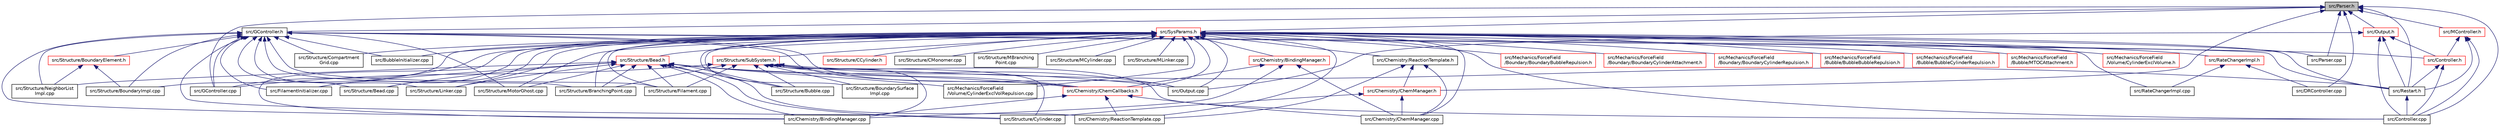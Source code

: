 digraph "src/Parser.h"
{
 // INTERACTIVE_SVG=YES
  edge [fontname="Helvetica",fontsize="10",labelfontname="Helvetica",labelfontsize="10"];
  node [fontname="Helvetica",fontsize="10",shape=record];
  Node16 [label="src/Parser.h",height=0.2,width=0.4,color="black", fillcolor="grey75", style="filled", fontcolor="black"];
  Node16 -> Node17 [dir="back",color="midnightblue",fontsize="10",style="solid",fontname="Helvetica"];
  Node17 [label="src/GController.h",height=0.2,width=0.4,color="black", fillcolor="white", style="filled",URL="$GController_8h.html"];
  Node17 -> Node18 [dir="back",color="midnightblue",fontsize="10",style="solid",fontname="Helvetica"];
  Node18 [label="src/BubbleInitializer.cpp",height=0.2,width=0.4,color="black", fillcolor="white", style="filled",URL="$BubbleInitializer_8cpp.html"];
  Node17 -> Node19 [dir="back",color="midnightblue",fontsize="10",style="solid",fontname="Helvetica"];
  Node19 [label="src/Chemistry/ChemCallbacks.h",height=0.2,width=0.4,color="red", fillcolor="white", style="filled",URL="$ChemCallbacks_8h.html"];
  Node19 -> Node20 [dir="back",color="midnightblue",fontsize="10",style="solid",fontname="Helvetica"];
  Node20 [label="src/Chemistry/BindingManager.cpp",height=0.2,width=0.4,color="black", fillcolor="white", style="filled",URL="$BindingManager_8cpp.html"];
  Node19 -> Node21 [dir="back",color="midnightblue",fontsize="10",style="solid",fontname="Helvetica"];
  Node21 [label="src/Chemistry/ChemManager.cpp",height=0.2,width=0.4,color="black", fillcolor="white", style="filled",URL="$ChemManager_8cpp.html"];
  Node19 -> Node22 [dir="back",color="midnightblue",fontsize="10",style="solid",fontname="Helvetica"];
  Node22 [label="src/Chemistry/ReactionTemplate.cpp",height=0.2,width=0.4,color="black", fillcolor="white", style="filled",URL="$ReactionTemplate_8cpp.html"];
  Node17 -> Node20 [dir="back",color="midnightblue",fontsize="10",style="solid",fontname="Helvetica"];
  Node17 -> Node26 [dir="back",color="midnightblue",fontsize="10",style="solid",fontname="Helvetica"];
  Node26 [label="src/Controller.h",height=0.2,width=0.4,color="red", fillcolor="white", style="filled",URL="$Controller_8h.html"];
  Node26 -> Node27 [dir="back",color="midnightblue",fontsize="10",style="solid",fontname="Helvetica"];
  Node27 [label="src/Controller.cpp",height=0.2,width=0.4,color="black", fillcolor="white", style="filled",URL="$Controller_8cpp.html"];
  Node26 -> Node28 [dir="back",color="midnightblue",fontsize="10",style="solid",fontname="Helvetica"];
  Node28 [label="src/Restart.h",height=0.2,width=0.4,color="black", fillcolor="white", style="filled",URL="$Restart_8h.html"];
  Node28 -> Node27 [dir="back",color="midnightblue",fontsize="10",style="solid",fontname="Helvetica"];
  Node17 -> Node28 [dir="back",color="midnightblue",fontsize="10",style="solid",fontname="Helvetica"];
  Node17 -> Node30 [dir="back",color="midnightblue",fontsize="10",style="solid",fontname="Helvetica"];
  Node30 [label="src/FilamentInitializer.cpp",height=0.2,width=0.4,color="black", fillcolor="white", style="filled",URL="$FilamentInitializer_8cpp.html"];
  Node17 -> Node31 [dir="back",color="midnightblue",fontsize="10",style="solid",fontname="Helvetica"];
  Node31 [label="src/GController.cpp",height=0.2,width=0.4,color="black", fillcolor="white", style="filled",URL="$GController_8cpp.html"];
  Node17 -> Node32 [dir="back",color="midnightblue",fontsize="10",style="solid",fontname="Helvetica"];
  Node32 [label="src/Output.cpp",height=0.2,width=0.4,color="black", fillcolor="white", style="filled",URL="$Output_8cpp.html"];
  Node17 -> Node33 [dir="back",color="midnightblue",fontsize="10",style="solid",fontname="Helvetica"];
  Node33 [label="src/Structure/Bead.cpp",height=0.2,width=0.4,color="black", fillcolor="white", style="filled",URL="$Bead_8cpp.html"];
  Node17 -> Node34 [dir="back",color="midnightblue",fontsize="10",style="solid",fontname="Helvetica"];
  Node34 [label="src/Structure/BoundaryElement.h",height=0.2,width=0.4,color="red", fillcolor="white", style="filled",URL="$BoundaryElement_8h.html"];
  Node34 -> Node42 [dir="back",color="midnightblue",fontsize="10",style="solid",fontname="Helvetica"];
  Node42 [label="src/Structure/BoundaryImpl.cpp",height=0.2,width=0.4,color="black", fillcolor="white", style="filled",URL="$BoundaryImpl_8cpp.html"];
  Node34 -> Node48 [dir="back",color="midnightblue",fontsize="10",style="solid",fontname="Helvetica"];
  Node48 [label="src/Structure/NeighborList\lImpl.cpp",height=0.2,width=0.4,color="black", fillcolor="white", style="filled",URL="$NeighborListImpl_8cpp.html"];
  Node17 -> Node42 [dir="back",color="midnightblue",fontsize="10",style="solid",fontname="Helvetica"];
  Node17 -> Node50 [dir="back",color="midnightblue",fontsize="10",style="solid",fontname="Helvetica"];
  Node50 [label="src/Structure/BranchingPoint.cpp",height=0.2,width=0.4,color="black", fillcolor="white", style="filled",URL="$BranchingPoint_8cpp.html"];
  Node17 -> Node51 [dir="back",color="midnightblue",fontsize="10",style="solid",fontname="Helvetica"];
  Node51 [label="src/Structure/Compartment\lGrid.cpp",height=0.2,width=0.4,color="black", fillcolor="white", style="filled",URL="$CompartmentGrid_8cpp.html"];
  Node17 -> Node52 [dir="back",color="midnightblue",fontsize="10",style="solid",fontname="Helvetica"];
  Node52 [label="src/Structure/Cylinder.cpp",height=0.2,width=0.4,color="black", fillcolor="white", style="filled",URL="$Cylinder_8cpp.html"];
  Node17 -> Node53 [dir="back",color="midnightblue",fontsize="10",style="solid",fontname="Helvetica"];
  Node53 [label="src/Structure/Filament.cpp",height=0.2,width=0.4,color="black", fillcolor="white", style="filled",URL="$Filament_8cpp.html"];
  Node17 -> Node54 [dir="back",color="midnightblue",fontsize="10",style="solid",fontname="Helvetica"];
  Node54 [label="src/Structure/Linker.cpp",height=0.2,width=0.4,color="black", fillcolor="white", style="filled",URL="$Linker_8cpp.html"];
  Node17 -> Node55 [dir="back",color="midnightblue",fontsize="10",style="solid",fontname="Helvetica"];
  Node55 [label="src/Structure/MotorGhost.cpp",height=0.2,width=0.4,color="black", fillcolor="white", style="filled",URL="$MotorGhost_8cpp.html"];
  Node17 -> Node48 [dir="back",color="midnightblue",fontsize="10",style="solid",fontname="Helvetica"];
  Node16 -> Node56 [dir="back",color="midnightblue",fontsize="10",style="solid",fontname="Helvetica"];
  Node56 [label="src/SysParams.h",height=0.2,width=0.4,color="red", fillcolor="white", style="filled",URL="$SysParams_8h.html"];
  Node56 -> Node18 [dir="back",color="midnightblue",fontsize="10",style="solid",fontname="Helvetica"];
  Node56 -> Node57 [dir="back",color="midnightblue",fontsize="10",style="solid",fontname="Helvetica"];
  Node57 [label="src/Chemistry/BindingManager.h",height=0.2,width=0.4,color="red", fillcolor="white", style="filled",URL="$BindingManager_8h.html"];
  Node57 -> Node20 [dir="back",color="midnightblue",fontsize="10",style="solid",fontname="Helvetica"];
  Node57 -> Node19 [dir="back",color="midnightblue",fontsize="10",style="solid",fontname="Helvetica"];
  Node57 -> Node21 [dir="back",color="midnightblue",fontsize="10",style="solid",fontname="Helvetica"];
  Node56 -> Node19 [dir="back",color="midnightblue",fontsize="10",style="solid",fontname="Helvetica"];
  Node56 -> Node20 [dir="back",color="midnightblue",fontsize="10",style="solid",fontname="Helvetica"];
  Node56 -> Node85 [dir="back",color="midnightblue",fontsize="10",style="solid",fontname="Helvetica"];
  Node85 [label="src/Chemistry/ReactionTemplate.h",height=0.2,width=0.4,color="black", fillcolor="white", style="filled",URL="$ReactionTemplate_8h.html"];
  Node85 -> Node86 [dir="back",color="midnightblue",fontsize="10",style="solid",fontname="Helvetica"];
  Node86 [label="src/Chemistry/ChemManager.h",height=0.2,width=0.4,color="red", fillcolor="white", style="filled",URL="$ChemManager_8h.html"];
  Node86 -> Node21 [dir="back",color="midnightblue",fontsize="10",style="solid",fontname="Helvetica"];
  Node86 -> Node52 [dir="back",color="midnightblue",fontsize="10",style="solid",fontname="Helvetica"];
  Node85 -> Node21 [dir="back",color="midnightblue",fontsize="10",style="solid",fontname="Helvetica"];
  Node85 -> Node22 [dir="back",color="midnightblue",fontsize="10",style="solid",fontname="Helvetica"];
  Node56 -> Node21 [dir="back",color="midnightblue",fontsize="10",style="solid",fontname="Helvetica"];
  Node56 -> Node22 [dir="back",color="midnightblue",fontsize="10",style="solid",fontname="Helvetica"];
  Node56 -> Node27 [dir="back",color="midnightblue",fontsize="10",style="solid",fontname="Helvetica"];
  Node56 -> Node28 [dir="back",color="midnightblue",fontsize="10",style="solid",fontname="Helvetica"];
  Node56 -> Node87 [dir="back",color="midnightblue",fontsize="10",style="solid",fontname="Helvetica"];
  Node87 [label="src/RateChangerImpl.h",height=0.2,width=0.4,color="red", fillcolor="white", style="filled",URL="$RateChangerImpl_8h.html"];
  Node87 -> Node71 [dir="back",color="midnightblue",fontsize="10",style="solid",fontname="Helvetica"];
  Node71 [label="src/DRController.cpp",height=0.2,width=0.4,color="black", fillcolor="white", style="filled",URL="$DRController_8cpp.html"];
  Node87 -> Node88 [dir="back",color="midnightblue",fontsize="10",style="solid",fontname="Helvetica"];
  Node88 [label="src/RateChangerImpl.cpp",height=0.2,width=0.4,color="black", fillcolor="white", style="filled",URL="$RateChangerImpl_8cpp.html"];
  Node56 -> Node30 [dir="back",color="midnightblue",fontsize="10",style="solid",fontname="Helvetica"];
  Node56 -> Node31 [dir="back",color="midnightblue",fontsize="10",style="solid",fontname="Helvetica"];
  Node56 -> Node93 [dir="back",color="midnightblue",fontsize="10",style="solid",fontname="Helvetica"];
  Node93 [label="src/Mechanics/ForceField\l/Boundary/BoundaryBubbleRepulsion.h",height=0.2,width=0.4,color="red", fillcolor="white", style="filled",URL="$BoundaryBubbleRepulsion_8h.html"];
  Node56 -> Node94 [dir="back",color="midnightblue",fontsize="10",style="solid",fontname="Helvetica"];
  Node94 [label="src/Mechanics/ForceField\l/Boundary/BoundaryCylinderAttachment.h",height=0.2,width=0.4,color="red", fillcolor="white", style="filled",URL="$BoundaryCylinderAttachment_8h.html"];
  Node56 -> Node95 [dir="back",color="midnightblue",fontsize="10",style="solid",fontname="Helvetica"];
  Node95 [label="src/Mechanics/ForceField\l/Boundary/BoundaryCylinderRepulsion.h",height=0.2,width=0.4,color="red", fillcolor="white", style="filled",URL="$BoundaryCylinderRepulsion_8h.html"];
  Node56 -> Node96 [dir="back",color="midnightblue",fontsize="10",style="solid",fontname="Helvetica"];
  Node96 [label="src/Mechanics/ForceField\l/Bubble/BubbleBubbleRepulsion.h",height=0.2,width=0.4,color="red", fillcolor="white", style="filled",URL="$BubbleBubbleRepulsion_8h.html"];
  Node56 -> Node99 [dir="back",color="midnightblue",fontsize="10",style="solid",fontname="Helvetica"];
  Node99 [label="src/Mechanics/ForceField\l/Bubble/BubbleCylinderRepulsion.h",height=0.2,width=0.4,color="red", fillcolor="white", style="filled",URL="$BubbleCylinderRepulsion_8h.html"];
  Node56 -> Node100 [dir="back",color="midnightblue",fontsize="10",style="solid",fontname="Helvetica"];
  Node100 [label="src/Mechanics/ForceField\l/Bubble/MTOCAttachment.h",height=0.2,width=0.4,color="red", fillcolor="white", style="filled",URL="$MTOCAttachment_8h.html"];
  Node56 -> Node101 [dir="back",color="midnightblue",fontsize="10",style="solid",fontname="Helvetica"];
  Node101 [label="src/Mechanics/ForceField\l/Volume/CylinderExclVolRepulsion.cpp",height=0.2,width=0.4,color="black", fillcolor="white", style="filled",URL="$CylinderExclVolRepulsion_8cpp.html"];
  Node56 -> Node102 [dir="back",color="midnightblue",fontsize="10",style="solid",fontname="Helvetica"];
  Node102 [label="src/Mechanics/ForceField\l/Volume/CylinderExclVolume.h",height=0.2,width=0.4,color="red", fillcolor="white", style="filled",URL="$CylinderExclVolume_8h.html"];
  Node56 -> Node32 [dir="back",color="midnightblue",fontsize="10",style="solid",fontname="Helvetica"];
  Node56 -> Node103 [dir="back",color="midnightblue",fontsize="10",style="solid",fontname="Helvetica"];
  Node103 [label="src/Parser.cpp",height=0.2,width=0.4,color="black", fillcolor="white", style="filled",URL="$Parser_8cpp.html"];
  Node56 -> Node88 [dir="back",color="midnightblue",fontsize="10",style="solid",fontname="Helvetica"];
  Node56 -> Node104 [dir="back",color="midnightblue",fontsize="10",style="solid",fontname="Helvetica"];
  Node104 [label="src/Structure/Bead.h",height=0.2,width=0.4,color="red", fillcolor="white", style="filled",URL="$Bead_8h.html"];
  Node104 -> Node20 [dir="back",color="midnightblue",fontsize="10",style="solid",fontname="Helvetica"];
  Node104 -> Node19 [dir="back",color="midnightblue",fontsize="10",style="solid",fontname="Helvetica"];
  Node104 -> Node22 [dir="back",color="midnightblue",fontsize="10",style="solid",fontname="Helvetica"];
  Node104 -> Node30 [dir="back",color="midnightblue",fontsize="10",style="solid",fontname="Helvetica"];
  Node104 -> Node101 [dir="back",color="midnightblue",fontsize="10",style="solid",fontname="Helvetica"];
  Node104 -> Node32 [dir="back",color="midnightblue",fontsize="10",style="solid",fontname="Helvetica"];
  Node104 -> Node33 [dir="back",color="midnightblue",fontsize="10",style="solid",fontname="Helvetica"];
  Node104 -> Node50 [dir="back",color="midnightblue",fontsize="10",style="solid",fontname="Helvetica"];
  Node104 -> Node128 [dir="back",color="midnightblue",fontsize="10",style="solid",fontname="Helvetica"];
  Node128 [label="src/Structure/Bubble.cpp",height=0.2,width=0.4,color="black", fillcolor="white", style="filled",URL="$Bubble_8cpp.html"];
  Node104 -> Node52 [dir="back",color="midnightblue",fontsize="10",style="solid",fontname="Helvetica"];
  Node104 -> Node53 [dir="back",color="midnightblue",fontsize="10",style="solid",fontname="Helvetica"];
  Node104 -> Node54 [dir="back",color="midnightblue",fontsize="10",style="solid",fontname="Helvetica"];
  Node104 -> Node55 [dir="back",color="midnightblue",fontsize="10",style="solid",fontname="Helvetica"];
  Node104 -> Node48 [dir="back",color="midnightblue",fontsize="10",style="solid",fontname="Helvetica"];
  Node56 -> Node33 [dir="back",color="midnightblue",fontsize="10",style="solid",fontname="Helvetica"];
  Node56 -> Node42 [dir="back",color="midnightblue",fontsize="10",style="solid",fontname="Helvetica"];
  Node56 -> Node129 [dir="back",color="midnightblue",fontsize="10",style="solid",fontname="Helvetica"];
  Node129 [label="src/Structure/SubSystem.h",height=0.2,width=0.4,color="red", fillcolor="white", style="filled",URL="$SubSystem_8h.html"];
  Node129 -> Node20 [dir="back",color="midnightblue",fontsize="10",style="solid",fontname="Helvetica"];
  Node129 -> Node19 [dir="back",color="midnightblue",fontsize="10",style="solid",fontname="Helvetica"];
  Node129 -> Node27 [dir="back",color="midnightblue",fontsize="10",style="solid",fontname="Helvetica"];
  Node129 -> Node28 [dir="back",color="midnightblue",fontsize="10",style="solid",fontname="Helvetica"];
  Node129 -> Node31 [dir="back",color="midnightblue",fontsize="10",style="solid",fontname="Helvetica"];
  Node129 -> Node32 [dir="back",color="midnightblue",fontsize="10",style="solid",fontname="Helvetica"];
  Node129 -> Node44 [dir="back",color="midnightblue",fontsize="10",style="solid",fontname="Helvetica"];
  Node44 [label="src/Structure/BoundarySurface\lImpl.cpp",height=0.2,width=0.4,color="black", fillcolor="white", style="filled",URL="$BoundarySurfaceImpl_8cpp.html"];
  Node129 -> Node50 [dir="back",color="midnightblue",fontsize="10",style="solid",fontname="Helvetica"];
  Node129 -> Node128 [dir="back",color="midnightblue",fontsize="10",style="solid",fontname="Helvetica"];
  Node129 -> Node52 [dir="back",color="midnightblue",fontsize="10",style="solid",fontname="Helvetica"];
  Node129 -> Node53 [dir="back",color="midnightblue",fontsize="10",style="solid",fontname="Helvetica"];
  Node56 -> Node44 [dir="back",color="midnightblue",fontsize="10",style="solid",fontname="Helvetica"];
  Node56 -> Node69 [dir="back",color="midnightblue",fontsize="10",style="solid",fontname="Helvetica"];
  Node69 [label="src/Structure/CCylinder.h",height=0.2,width=0.4,color="red", fillcolor="white", style="filled",URL="$CCylinder_8h.html"];
  Node56 -> Node50 [dir="back",color="midnightblue",fontsize="10",style="solid",fontname="Helvetica"];
  Node56 -> Node128 [dir="back",color="midnightblue",fontsize="10",style="solid",fontname="Helvetica"];
  Node56 -> Node82 [dir="back",color="midnightblue",fontsize="10",style="solid",fontname="Helvetica"];
  Node82 [label="src/Structure/CMonomer.cpp",height=0.2,width=0.4,color="black", fillcolor="white", style="filled",URL="$CMonomer_8cpp.html"];
  Node56 -> Node51 [dir="back",color="midnightblue",fontsize="10",style="solid",fontname="Helvetica"];
  Node56 -> Node53 [dir="back",color="midnightblue",fontsize="10",style="solid",fontname="Helvetica"];
  Node56 -> Node54 [dir="back",color="midnightblue",fontsize="10",style="solid",fontname="Helvetica"];
  Node56 -> Node130 [dir="back",color="midnightblue",fontsize="10",style="solid",fontname="Helvetica"];
  Node130 [label="src/Structure/MBranching\lPoint.cpp",height=0.2,width=0.4,color="black", fillcolor="white", style="filled",URL="$MBranchingPoint_8cpp.html"];
  Node56 -> Node131 [dir="back",color="midnightblue",fontsize="10",style="solid",fontname="Helvetica"];
  Node131 [label="src/Structure/MCylinder.cpp",height=0.2,width=0.4,color="black", fillcolor="white", style="filled",URL="$MCylinder_8cpp.html"];
  Node56 -> Node132 [dir="back",color="midnightblue",fontsize="10",style="solid",fontname="Helvetica"];
  Node132 [label="src/Structure/MLinker.cpp",height=0.2,width=0.4,color="black", fillcolor="white", style="filled",URL="$MLinker_8cpp.html"];
  Node56 -> Node55 [dir="back",color="midnightblue",fontsize="10",style="solid",fontname="Helvetica"];
  Node16 -> Node86 [dir="back",color="midnightblue",fontsize="10",style="solid",fontname="Helvetica"];
  Node16 -> Node135 [dir="back",color="midnightblue",fontsize="10",style="solid",fontname="Helvetica"];
  Node135 [label="src/Output.h",height=0.2,width=0.4,color="red", fillcolor="white", style="filled",URL="$Output_8h.html"];
  Node135 -> Node26 [dir="back",color="midnightblue",fontsize="10",style="solid",fontname="Helvetica"];
  Node135 -> Node27 [dir="back",color="midnightblue",fontsize="10",style="solid",fontname="Helvetica"];
  Node135 -> Node28 [dir="back",color="midnightblue",fontsize="10",style="solid",fontname="Helvetica"];
  Node135 -> Node32 [dir="back",color="midnightblue",fontsize="10",style="solid",fontname="Helvetica"];
  Node16 -> Node119 [dir="back",color="midnightblue",fontsize="10",style="solid",fontname="Helvetica"];
  Node119 [label="src/MController.h",height=0.2,width=0.4,color="red", fillcolor="white", style="filled",URL="$MController_8h.html"];
  Node119 -> Node26 [dir="back",color="midnightblue",fontsize="10",style="solid",fontname="Helvetica"];
  Node119 -> Node27 [dir="back",color="midnightblue",fontsize="10",style="solid",fontname="Helvetica"];
  Node119 -> Node28 [dir="back",color="midnightblue",fontsize="10",style="solid",fontname="Helvetica"];
  Node16 -> Node27 [dir="back",color="midnightblue",fontsize="10",style="solid",fontname="Helvetica"];
  Node16 -> Node28 [dir="back",color="midnightblue",fontsize="10",style="solid",fontname="Helvetica"];
  Node16 -> Node71 [dir="back",color="midnightblue",fontsize="10",style="solid",fontname="Helvetica"];
  Node16 -> Node31 [dir="back",color="midnightblue",fontsize="10",style="solid",fontname="Helvetica"];
  Node16 -> Node103 [dir="back",color="midnightblue",fontsize="10",style="solid",fontname="Helvetica"];
}
